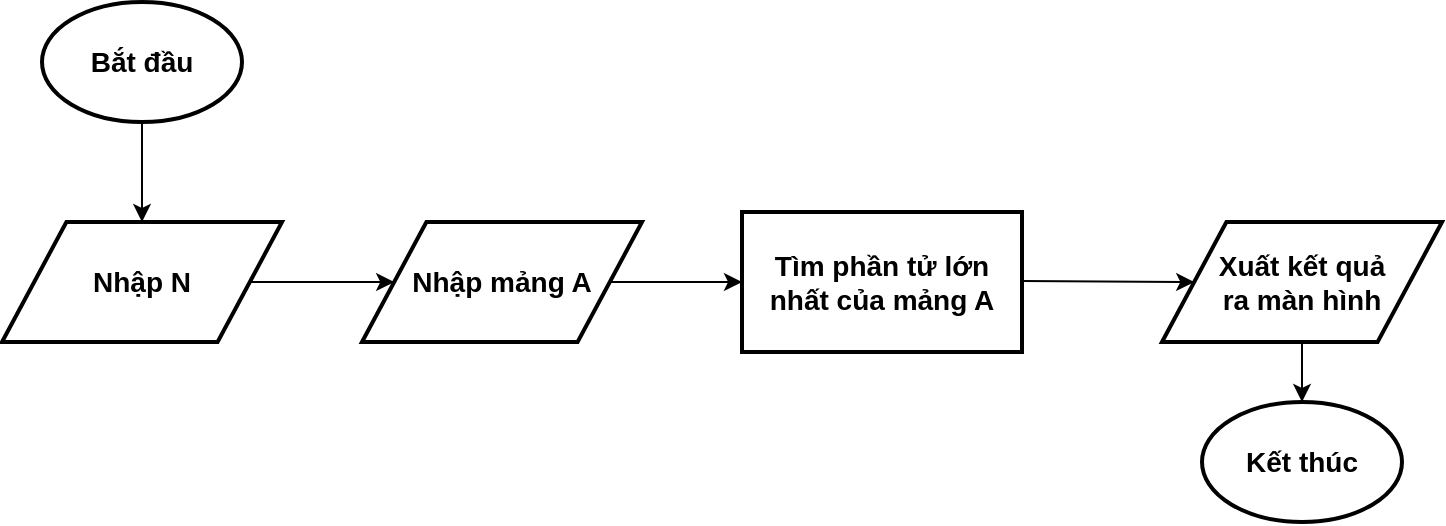 <mxfile version="24.4.10" type="device">
  <diagram id="C5RBs43oDa-KdzZeNtuy" name="Page-1">
    <mxGraphModel dx="1050" dy="557" grid="1" gridSize="10" guides="1" tooltips="1" connect="1" arrows="1" fold="1" page="1" pageScale="1" pageWidth="827" pageHeight="1169" math="0" shadow="0">
      <root>
        <mxCell id="WIyWlLk6GJQsqaUBKTNV-0" />
        <mxCell id="WIyWlLk6GJQsqaUBKTNV-1" parent="WIyWlLk6GJQsqaUBKTNV-0" />
        <mxCell id="k1KT0sGoBWaxIVDvoros-0" value="Bắt đầu" style="strokeWidth=2;html=1;shape=mxgraph.flowchart.start_1;whiteSpace=wrap;fontStyle=1;fontSize=14;" vertex="1" parent="WIyWlLk6GJQsqaUBKTNV-1">
          <mxGeometry x="40" y="40" width="100" height="60" as="geometry" />
        </mxCell>
        <mxCell id="k1KT0sGoBWaxIVDvoros-1" value="&lt;span style=&quot;font-size: 14px;&quot;&gt;&lt;b&gt;Nhập N&lt;/b&gt;&lt;/span&gt;" style="shape=parallelogram;html=1;strokeWidth=2;perimeter=parallelogramPerimeter;whiteSpace=wrap;rounded=0;arcSize=12;size=0.23;" vertex="1" parent="WIyWlLk6GJQsqaUBKTNV-1">
          <mxGeometry x="20" y="150" width="140" height="60" as="geometry" />
        </mxCell>
        <mxCell id="k1KT0sGoBWaxIVDvoros-2" value="&lt;span style=&quot;font-size: 14px;&quot;&gt;&lt;b&gt;Nhập&amp;nbsp;&lt;/b&gt;&lt;/span&gt;&lt;b style=&quot;font-size: 14px; background-color: initial;&quot;&gt;mảng A&lt;/b&gt;" style="shape=parallelogram;html=1;strokeWidth=2;perimeter=parallelogramPerimeter;whiteSpace=wrap;rounded=0;arcSize=12;size=0.23;" vertex="1" parent="WIyWlLk6GJQsqaUBKTNV-1">
          <mxGeometry x="200" y="150" width="140" height="60" as="geometry" />
        </mxCell>
        <mxCell id="k1KT0sGoBWaxIVDvoros-3" value="Tìm phần tử lớn nhất của mảng A" style="rounded=0;whiteSpace=wrap;html=1;absoluteArcSize=1;arcSize=14;strokeWidth=2;fontStyle=1;fontSize=14;" vertex="1" parent="WIyWlLk6GJQsqaUBKTNV-1">
          <mxGeometry x="390" y="145" width="140" height="70" as="geometry" />
        </mxCell>
        <mxCell id="k1KT0sGoBWaxIVDvoros-4" value="&lt;span style=&quot;font-size: 14px;&quot;&gt;&lt;b&gt;Xuất kết quả&lt;/b&gt;&lt;/span&gt;&lt;div&gt;&lt;span style=&quot;font-size: 14px;&quot;&gt;&lt;b&gt;ra màn hình&lt;/b&gt;&lt;/span&gt;&lt;/div&gt;" style="shape=parallelogram;html=1;strokeWidth=2;perimeter=parallelogramPerimeter;whiteSpace=wrap;rounded=0;arcSize=12;size=0.23;" vertex="1" parent="WIyWlLk6GJQsqaUBKTNV-1">
          <mxGeometry x="600" y="150" width="140" height="60" as="geometry" />
        </mxCell>
        <mxCell id="k1KT0sGoBWaxIVDvoros-5" value="Kết thúc" style="strokeWidth=2;html=1;shape=mxgraph.flowchart.start_1;whiteSpace=wrap;fontStyle=1;fontSize=14;" vertex="1" parent="WIyWlLk6GJQsqaUBKTNV-1">
          <mxGeometry x="620" y="240" width="100" height="60" as="geometry" />
        </mxCell>
        <mxCell id="k1KT0sGoBWaxIVDvoros-6" style="edgeStyle=orthogonalEdgeStyle;rounded=0;orthogonalLoop=1;jettySize=auto;html=1;exitX=0.5;exitY=1;exitDx=0;exitDy=0;exitPerimeter=0;entryX=0.5;entryY=0;entryDx=0;entryDy=0;" edge="1" parent="WIyWlLk6GJQsqaUBKTNV-1">
          <mxGeometry relative="1" as="geometry">
            <mxPoint x="90" y="100" as="sourcePoint" />
            <mxPoint x="90" y="150" as="targetPoint" />
          </mxGeometry>
        </mxCell>
        <mxCell id="k1KT0sGoBWaxIVDvoros-7" style="edgeStyle=orthogonalEdgeStyle;rounded=0;orthogonalLoop=1;jettySize=auto;html=1;exitX=1;exitY=0.5;exitDx=0;exitDy=0;entryX=0;entryY=0.5;entryDx=0;entryDy=0;" edge="1" parent="WIyWlLk6GJQsqaUBKTNV-1" source="k1KT0sGoBWaxIVDvoros-1" target="k1KT0sGoBWaxIVDvoros-2">
          <mxGeometry relative="1" as="geometry">
            <mxPoint x="100" y="110" as="sourcePoint" />
            <mxPoint x="100" y="160" as="targetPoint" />
            <Array as="points">
              <mxPoint x="180" y="180" />
              <mxPoint x="180" y="180" />
            </Array>
          </mxGeometry>
        </mxCell>
        <mxCell id="k1KT0sGoBWaxIVDvoros-9" style="edgeStyle=orthogonalEdgeStyle;rounded=0;orthogonalLoop=1;jettySize=auto;html=1;exitX=1;exitY=0.5;exitDx=0;exitDy=0;entryX=0;entryY=0.5;entryDx=0;entryDy=0;" edge="1" parent="WIyWlLk6GJQsqaUBKTNV-1" source="k1KT0sGoBWaxIVDvoros-2" target="k1KT0sGoBWaxIVDvoros-3">
          <mxGeometry relative="1" as="geometry">
            <mxPoint x="330" y="180" as="sourcePoint" />
            <mxPoint x="402" y="180" as="targetPoint" />
            <Array as="points" />
          </mxGeometry>
        </mxCell>
        <mxCell id="k1KT0sGoBWaxIVDvoros-10" style="edgeStyle=orthogonalEdgeStyle;rounded=0;orthogonalLoop=1;jettySize=auto;html=1;exitX=1;exitY=0.5;exitDx=0;exitDy=0;entryX=0;entryY=0.5;entryDx=0;entryDy=0;" edge="1" parent="WIyWlLk6GJQsqaUBKTNV-1" target="k1KT0sGoBWaxIVDvoros-4">
          <mxGeometry relative="1" as="geometry">
            <mxPoint x="530" y="179.5" as="sourcePoint" />
            <mxPoint x="602" y="179.5" as="targetPoint" />
            <Array as="points" />
          </mxGeometry>
        </mxCell>
        <mxCell id="k1KT0sGoBWaxIVDvoros-11" style="edgeStyle=orthogonalEdgeStyle;rounded=0;orthogonalLoop=1;jettySize=auto;html=1;exitX=0.5;exitY=1;exitDx=0;exitDy=0;entryX=0.5;entryY=0;entryDx=0;entryDy=0;entryPerimeter=0;" edge="1" parent="WIyWlLk6GJQsqaUBKTNV-1" source="k1KT0sGoBWaxIVDvoros-4" target="k1KT0sGoBWaxIVDvoros-5">
          <mxGeometry relative="1" as="geometry">
            <mxPoint x="548" y="250" as="sourcePoint" />
            <mxPoint x="600" y="230" as="targetPoint" />
            <Array as="points" />
          </mxGeometry>
        </mxCell>
      </root>
    </mxGraphModel>
  </diagram>
</mxfile>

